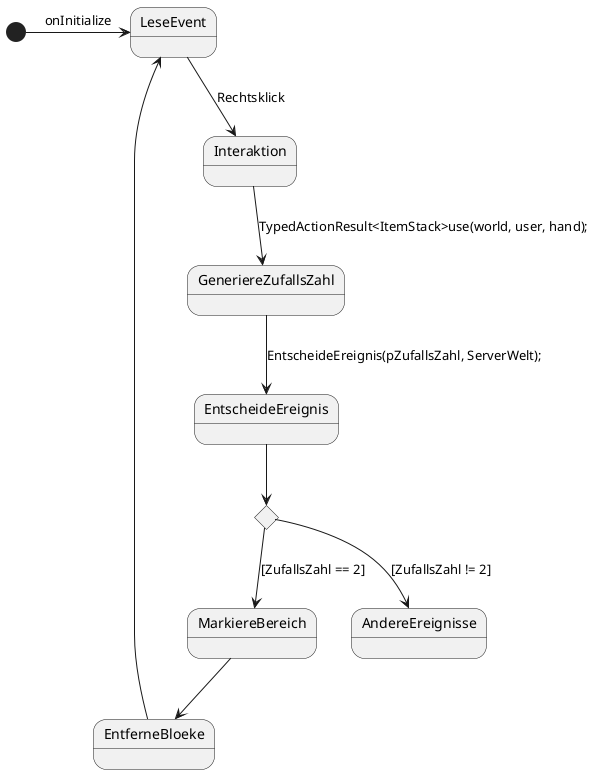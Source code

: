 @startuml

state start <<start>>
state LeseEvent
state Interaktion
state GeneriereZufallsZahl
state EntscheideEreignis
state MarkiereBereich
state EntferneBloeke
state AndereEreignisse
state choice <<choice>>

start -right-> LeseEvent :onInitialize
LeseEvent --> Interaktion :Rechtsklick
Interaktion --> GeneriereZufallsZahl :TypedActionResult<ItemStack>use(world, user, hand);
GeneriereZufallsZahl --> EntscheideEreignis :EntscheideEreignis(pZufallsZahl, ServerWelt);
EntscheideEreignis --> choice
choice --> MarkiereBereich : [ZufallsZahl == 2]
choice --> AndereEreignisse :[ZufallsZahl != 2]
MarkiereBereich --> EntferneBloeke
EntferneBloeke -left-> LeseEvent
@enduml